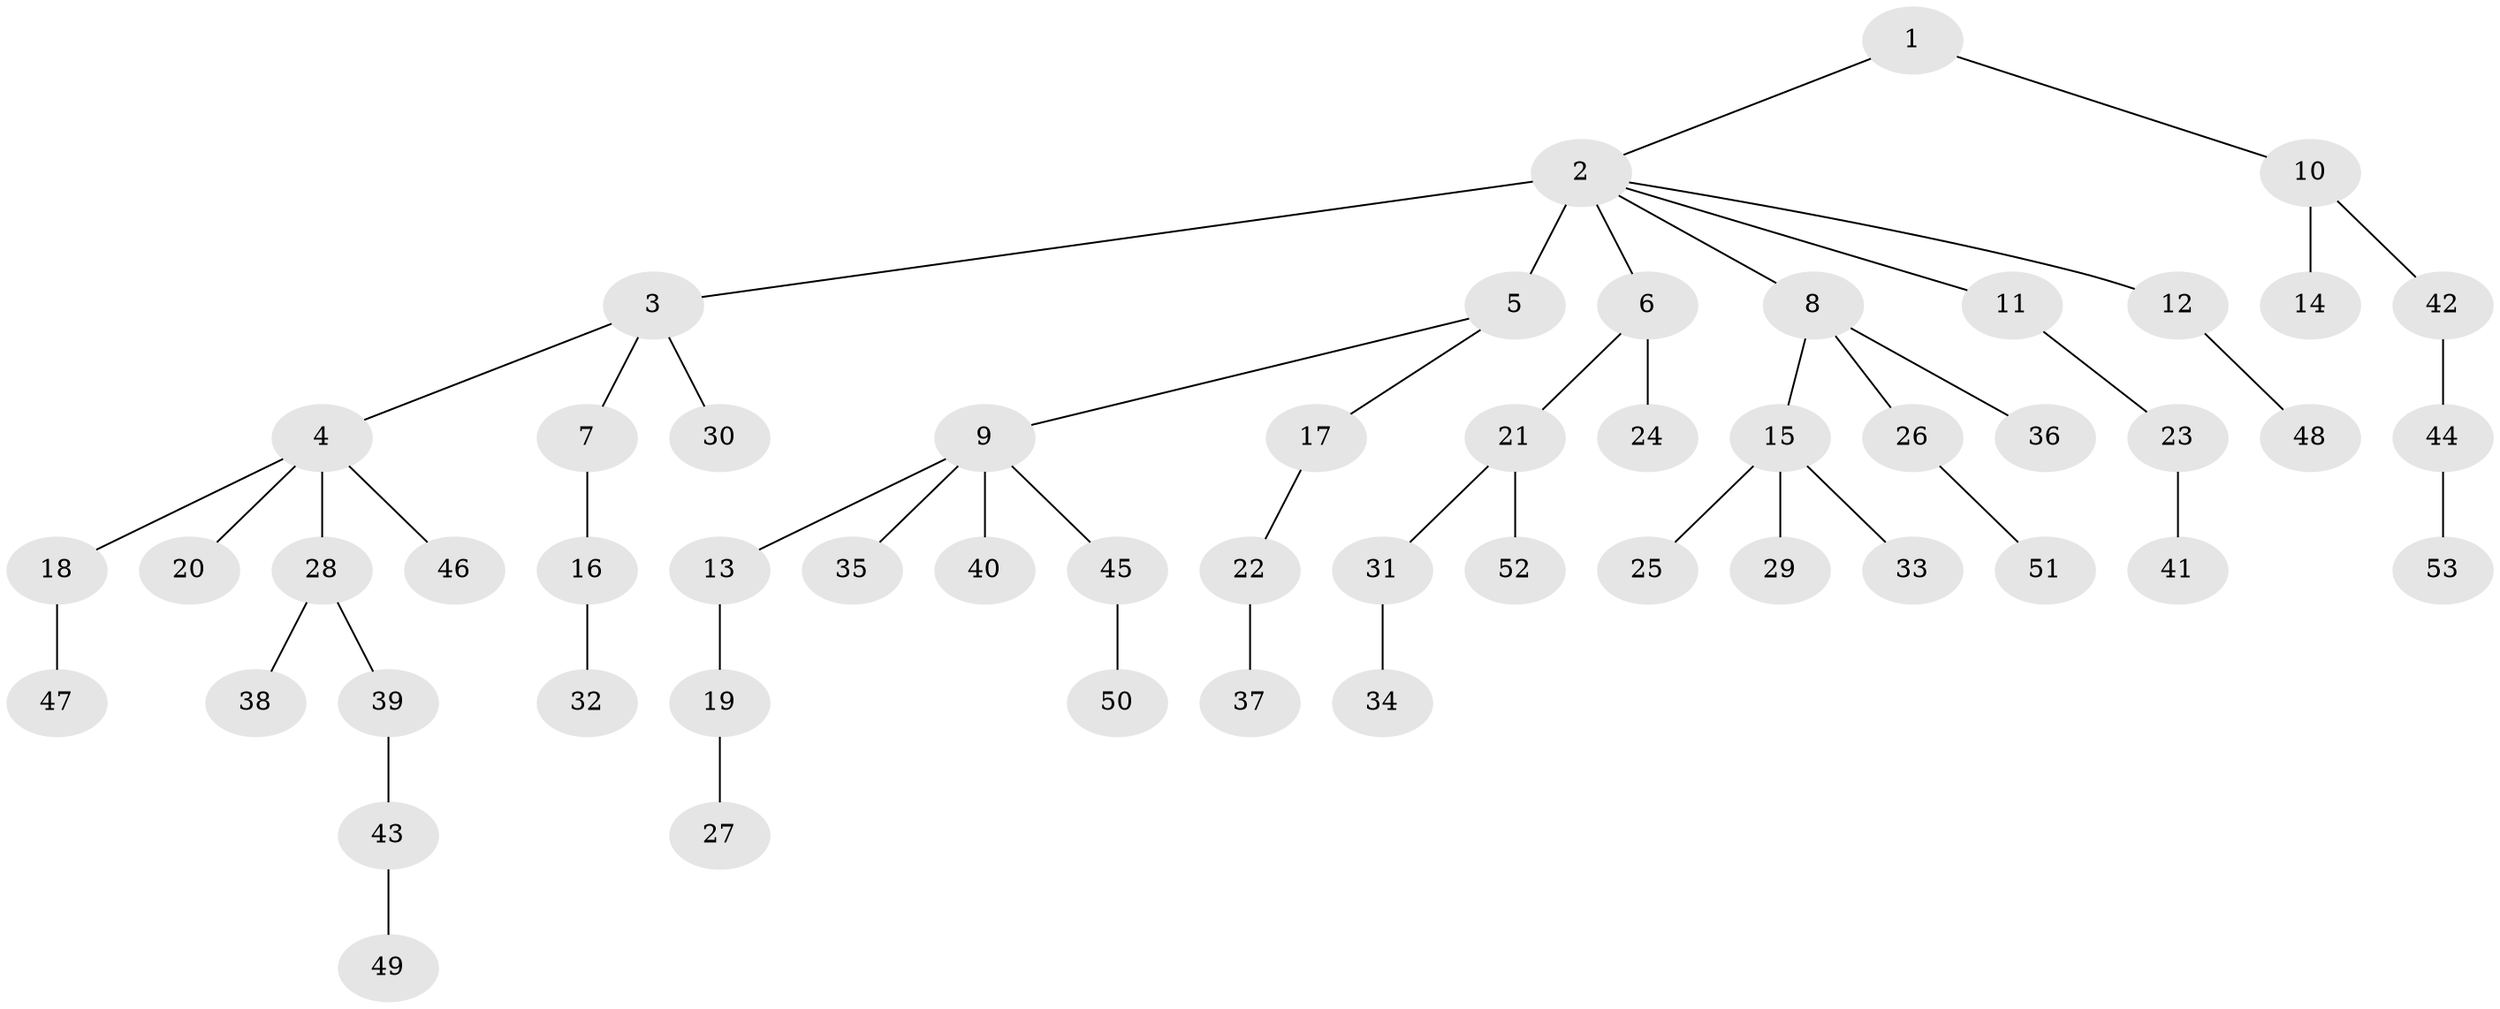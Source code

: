 // original degree distribution, {3: 0.10784313725490197, 11: 0.00980392156862745, 5: 0.0196078431372549, 6: 0.029411764705882353, 4: 0.06862745098039216, 2: 0.23529411764705882, 1: 0.5294117647058824}
// Generated by graph-tools (version 1.1) at 2025/51/03/04/25 22:51:26]
// undirected, 53 vertices, 52 edges
graph export_dot {
  node [color=gray90,style=filled];
  1;
  2;
  3;
  4;
  5;
  6;
  7;
  8;
  9;
  10;
  11;
  12;
  13;
  14;
  15;
  16;
  17;
  18;
  19;
  20;
  21;
  22;
  23;
  24;
  25;
  26;
  27;
  28;
  29;
  30;
  31;
  32;
  33;
  34;
  35;
  36;
  37;
  38;
  39;
  40;
  41;
  42;
  43;
  44;
  45;
  46;
  47;
  48;
  49;
  50;
  51;
  52;
  53;
  1 -- 2 [weight=1.0];
  1 -- 10 [weight=1.0];
  2 -- 3 [weight=1.0];
  2 -- 5 [weight=4.0];
  2 -- 6 [weight=1.0];
  2 -- 8 [weight=1.0];
  2 -- 11 [weight=1.0];
  2 -- 12 [weight=1.0];
  3 -- 4 [weight=1.0];
  3 -- 7 [weight=1.0];
  3 -- 30 [weight=1.0];
  4 -- 18 [weight=1.0];
  4 -- 20 [weight=1.0];
  4 -- 28 [weight=1.0];
  4 -- 46 [weight=1.0];
  5 -- 9 [weight=1.0];
  5 -- 17 [weight=1.0];
  6 -- 21 [weight=1.0];
  6 -- 24 [weight=1.0];
  7 -- 16 [weight=1.0];
  8 -- 15 [weight=1.0];
  8 -- 26 [weight=1.0];
  8 -- 36 [weight=1.0];
  9 -- 13 [weight=1.0];
  9 -- 35 [weight=1.0];
  9 -- 40 [weight=1.0];
  9 -- 45 [weight=1.0];
  10 -- 14 [weight=3.0];
  10 -- 42 [weight=1.0];
  11 -- 23 [weight=1.0];
  12 -- 48 [weight=2.0];
  13 -- 19 [weight=2.0];
  15 -- 25 [weight=1.0];
  15 -- 29 [weight=3.0];
  15 -- 33 [weight=1.0];
  16 -- 32 [weight=1.0];
  17 -- 22 [weight=1.0];
  18 -- 47 [weight=2.0];
  19 -- 27 [weight=1.0];
  21 -- 31 [weight=1.0];
  21 -- 52 [weight=1.0];
  22 -- 37 [weight=1.0];
  23 -- 41 [weight=1.0];
  26 -- 51 [weight=1.0];
  28 -- 38 [weight=1.0];
  28 -- 39 [weight=1.0];
  31 -- 34 [weight=2.0];
  39 -- 43 [weight=1.0];
  42 -- 44 [weight=1.0];
  43 -- 49 [weight=1.0];
  44 -- 53 [weight=1.0];
  45 -- 50 [weight=1.0];
}
